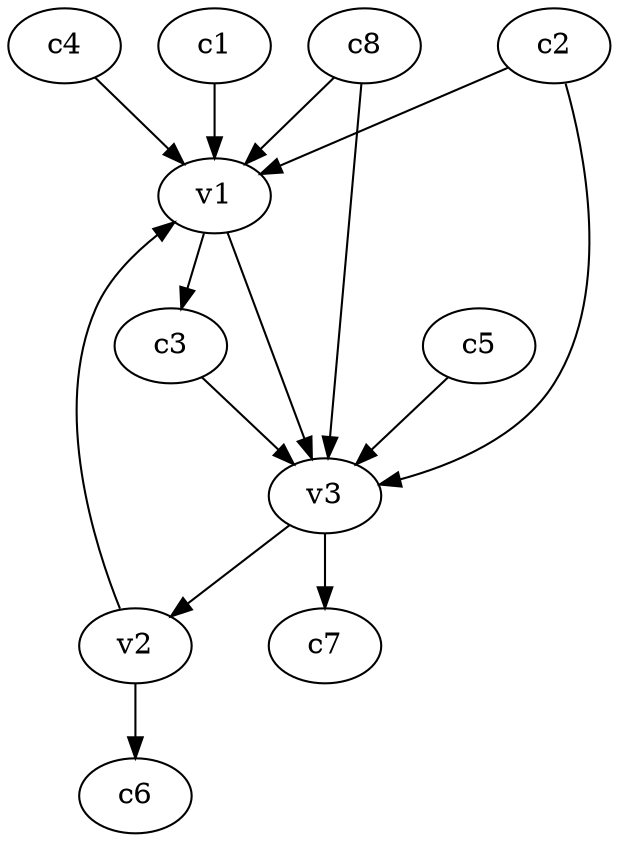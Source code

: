 strict digraph  {
c1;
c2;
c3;
c4;
c5;
c6;
c7;
c8;
v1;
v2;
v3;
c1 -> v1  [weight=1];
c2 -> v3  [weight=1];
c2 -> v1  [weight=1];
c3 -> v3  [weight=1];
c4 -> v1  [weight=1];
c5 -> v3  [weight=1];
c8 -> v1  [weight=1];
c8 -> v3  [weight=1];
v1 -> c3  [weight=1];
v1 -> v3  [weight=1];
v2 -> c6  [weight=1];
v2 -> v1  [weight=1];
v3 -> c7  [weight=1];
v3 -> v2  [weight=1];
}
